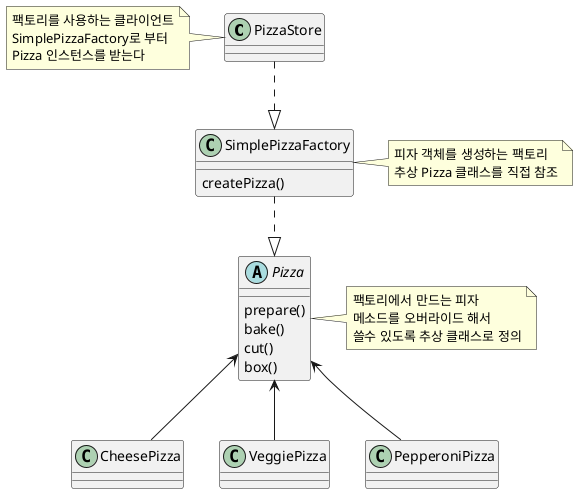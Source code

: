@startuml
'https://plantuml.com/class-diagram

class PizzaStore
note left
    팩토리를 사용하는 클라이언트
    SimplePizzaFactory로 부터
    Pizza 인스턴스를 받는다
end note
SimplePizzaFactory : createPizza()
note right
    피자 객체를 생성하는 팩토리
    추상 Pizza 클래스를 직접 참조
end note
abstract class Pizza{
    prepare()
    bake()
    cut()
    box()
}
note right
    팩토리에서 만드는 피자
    메소드를 오버라이드 해서
    쓸수 있도록 추상 클래스로 정의
end note
class CheesePizza
class VeggiePizza
class PepperoniPizza

PizzaStore ..|> SimplePizzaFactory
SimplePizzaFactory ..|> Pizza
Pizza <-- CheesePizza
Pizza <-- VeggiePizza
Pizza <-- PepperoniPizza

@enduml